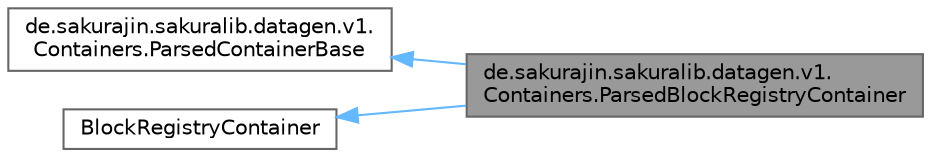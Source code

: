digraph "de.sakurajin.sakuralib.datagen.v1.Containers.ParsedBlockRegistryContainer"
{
 // LATEX_PDF_SIZE
  bgcolor="transparent";
  edge [fontname=Helvetica,fontsize=10,labelfontname=Helvetica,labelfontsize=10];
  node [fontname=Helvetica,fontsize=10,shape=box,height=0.2,width=0.4];
  rankdir="LR";
  Node1 [label="de.sakurajin.sakuralib.datagen.v1.\lContainers.ParsedBlockRegistryContainer",height=0.2,width=0.4,color="gray40", fillcolor="grey60", style="filled", fontcolor="black",tooltip="A ParsedBlockRegistryContainer is a Block Registry Container that works with the DatagenAPI."];
  Node2 -> Node1 [dir="back",color="steelblue1",style="solid"];
  Node2 [label="de.sakurajin.sakuralib.datagen.v1.\lContainers.ParsedContainerBase",height=0.2,width=0.4,color="gray40", fillcolor="white", style="filled",URL="$classde_1_1sakurajin_1_1sakuralib_1_1datagen_1_1v1_1_1Containers_1_1ParsedContainerBase.html",tooltip="The base class to automatically parse all items and blocks in a class."];
  Node3 -> Node1 [dir="back",color="steelblue1",style="solid"];
  Node3 [label="BlockRegistryContainer",height=0.2,width=0.4,color="gray40", fillcolor="white", style="filled",tooltip=" "];
}
